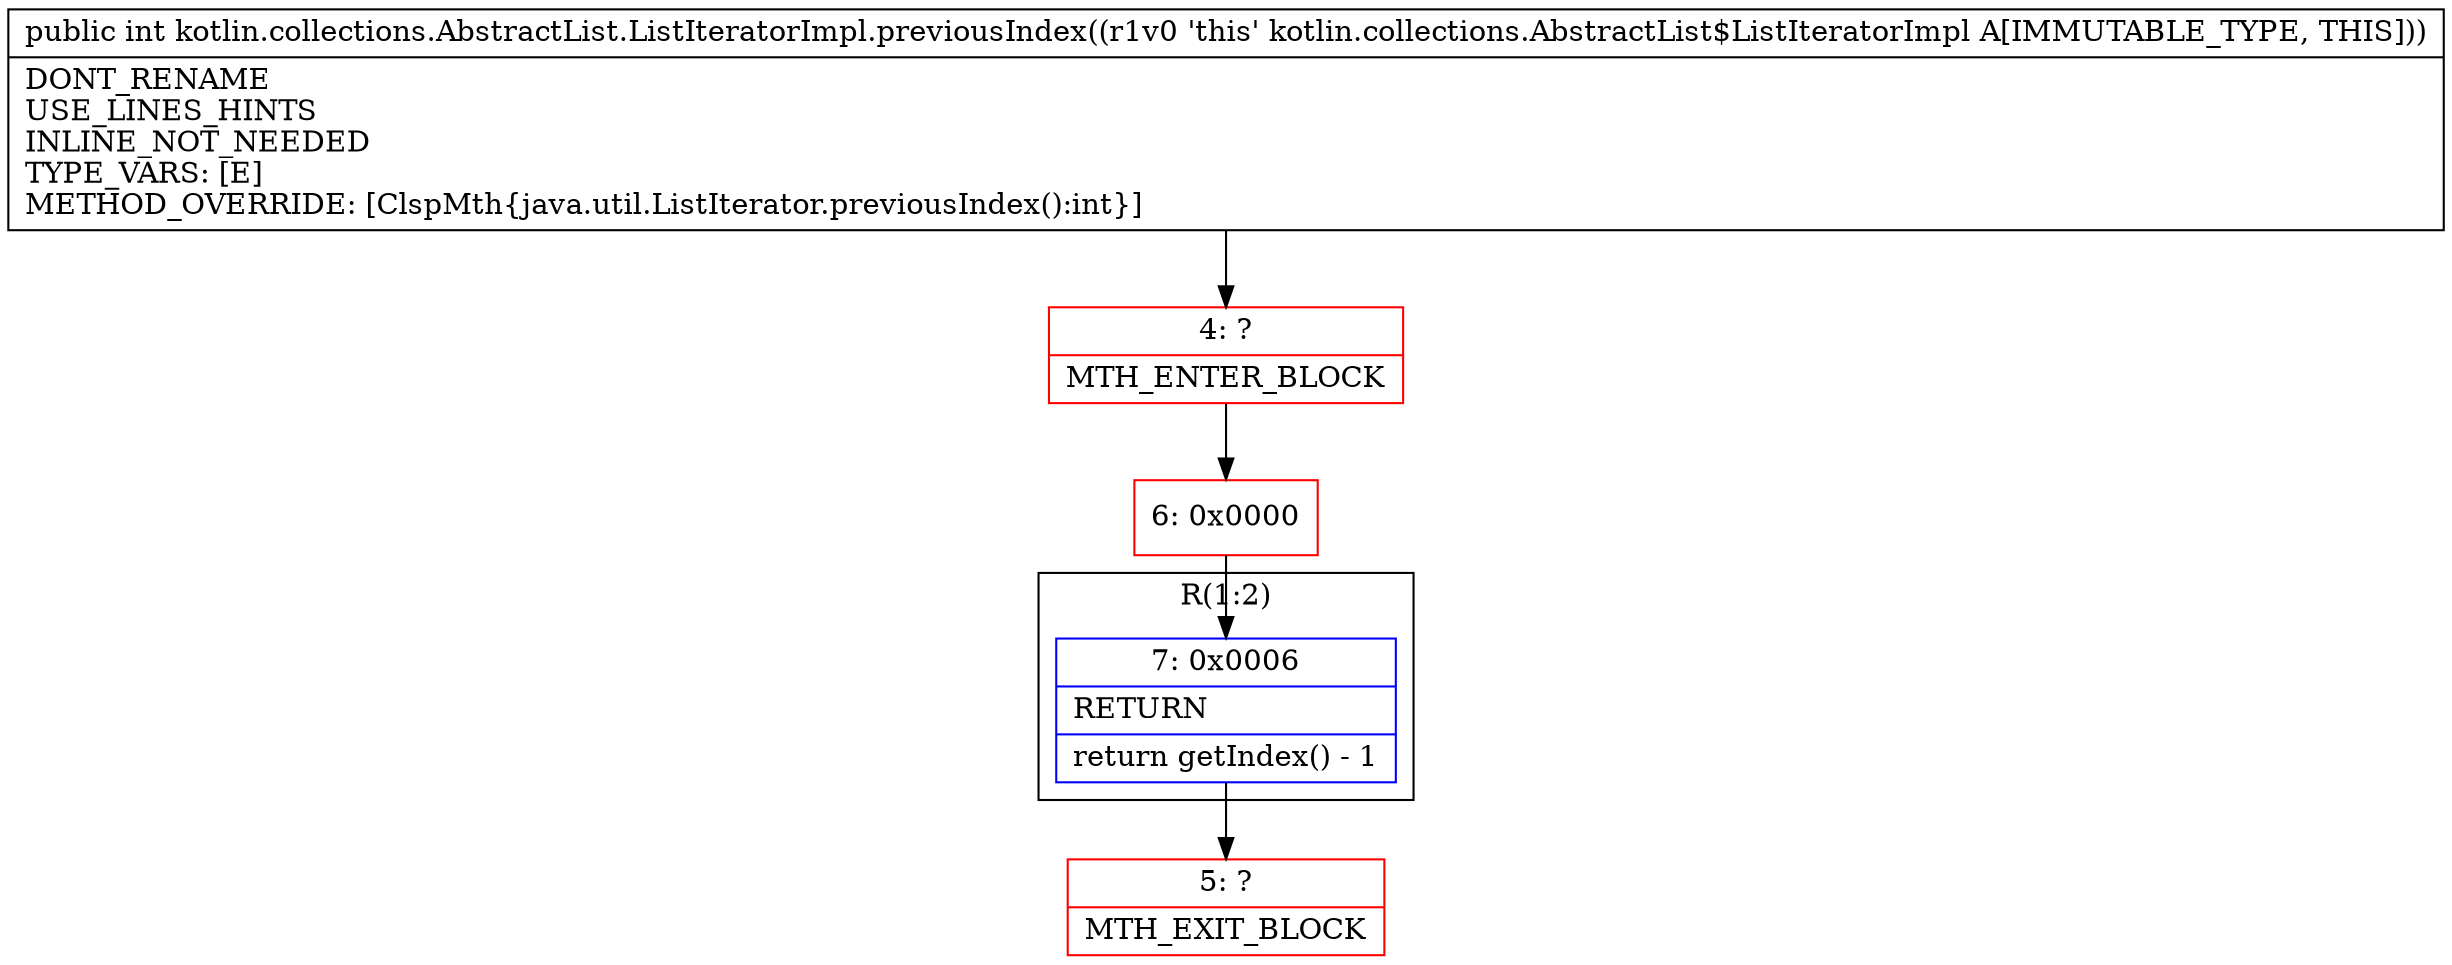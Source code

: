 digraph "CFG forkotlin.collections.AbstractList.ListIteratorImpl.previousIndex()I" {
subgraph cluster_Region_1494987593 {
label = "R(1:2)";
node [shape=record,color=blue];
Node_7 [shape=record,label="{7\:\ 0x0006|RETURN\l|return getIndex() \- 1\l}"];
}
Node_4 [shape=record,color=red,label="{4\:\ ?|MTH_ENTER_BLOCK\l}"];
Node_6 [shape=record,color=red,label="{6\:\ 0x0000}"];
Node_5 [shape=record,color=red,label="{5\:\ ?|MTH_EXIT_BLOCK\l}"];
MethodNode[shape=record,label="{public int kotlin.collections.AbstractList.ListIteratorImpl.previousIndex((r1v0 'this' kotlin.collections.AbstractList$ListIteratorImpl A[IMMUTABLE_TYPE, THIS]))  | DONT_RENAME\lUSE_LINES_HINTS\lINLINE_NOT_NEEDED\lTYPE_VARS: [E]\lMETHOD_OVERRIDE: [ClspMth\{java.util.ListIterator.previousIndex():int\}]\l}"];
MethodNode -> Node_4;Node_7 -> Node_5;
Node_4 -> Node_6;
Node_6 -> Node_7;
}

